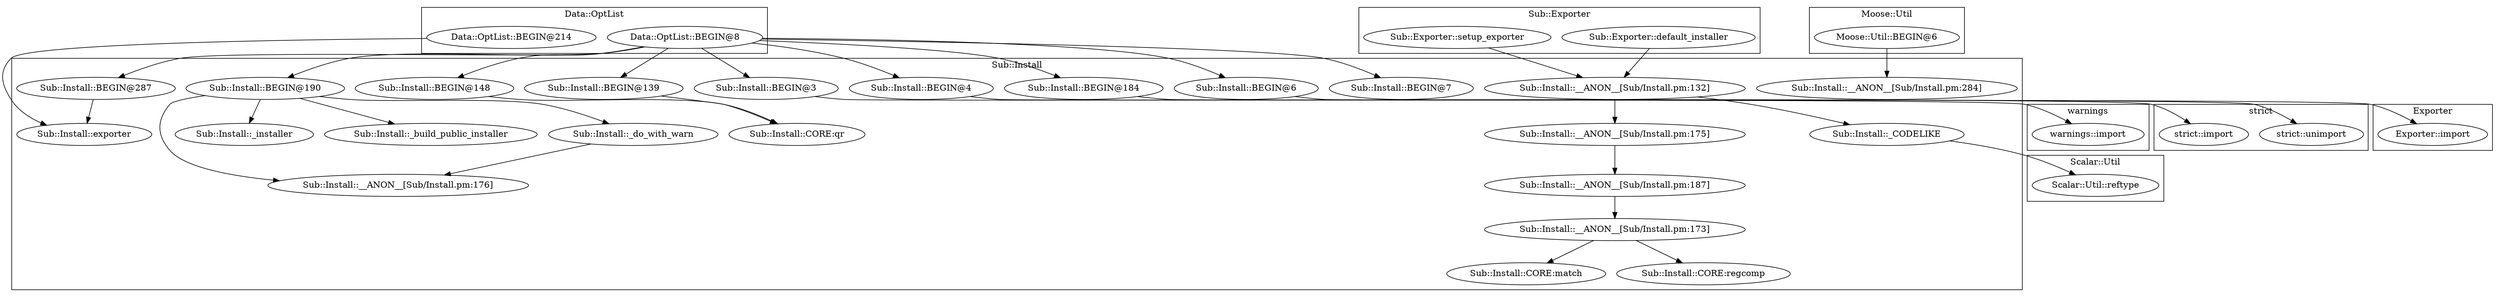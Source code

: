 digraph {
graph [overlap=false]
subgraph cluster_warnings {
	label="warnings";
	"warnings::import";
}
subgraph cluster_Data_OptList {
	label="Data::OptList";
	"Data::OptList::BEGIN@8";
	"Data::OptList::BEGIN@214";
}
subgraph cluster_Sub_Install {
	label="Sub::Install";
	"Sub::Install::BEGIN@148";
	"Sub::Install::__ANON__[Sub/Install.pm:176]";
	"Sub::Install::_installer";
	"Sub::Install::BEGIN@3";
	"Sub::Install::BEGIN@184";
	"Sub::Install::BEGIN@6";
	"Sub::Install::__ANON__[Sub/Install.pm:187]";
	"Sub::Install::__ANON__[Sub/Install.pm:284]";
	"Sub::Install::BEGIN@139";
	"Sub::Install::CORE:match";
	"Sub::Install::__ANON__[Sub/Install.pm:175]";
	"Sub::Install::_CODELIKE";
	"Sub::Install::__ANON__[Sub/Install.pm:173]";
	"Sub::Install::__ANON__[Sub/Install.pm:132]";
	"Sub::Install::exporter";
	"Sub::Install::BEGIN@4";
	"Sub::Install::CORE:qr";
	"Sub::Install::_build_public_installer";
	"Sub::Install::BEGIN@287";
	"Sub::Install::_do_with_warn";
	"Sub::Install::BEGIN@190";
	"Sub::Install::BEGIN@7";
	"Sub::Install::CORE:regcomp";
}
subgraph cluster_Scalar_Util {
	label="Scalar::Util";
	"Scalar::Util::reftype";
}
subgraph cluster_Sub_Exporter {
	label="Sub::Exporter";
	"Sub::Exporter::default_installer";
	"Sub::Exporter::setup_exporter";
}
subgraph cluster_Moose_Util {
	label="Moose::Util";
	"Moose::Util::BEGIN@6";
}
subgraph cluster_strict {
	label="strict";
	"strict::import";
	"strict::unimport";
}
subgraph cluster_Exporter {
	label="Exporter";
	"Exporter::import";
}
"Sub::Exporter::default_installer" -> "Sub::Install::__ANON__[Sub/Install.pm:132]";
"Sub::Exporter::setup_exporter" -> "Sub::Install::__ANON__[Sub/Install.pm:132]";
"Sub::Install::BEGIN@6" -> "Exporter::import";
"Sub::Install::_do_with_warn" -> "Sub::Install::__ANON__[Sub/Install.pm:176]";
"Sub::Install::BEGIN@190" -> "Sub::Install::__ANON__[Sub/Install.pm:176]";
"Sub::Install::__ANON__[Sub/Install.pm:187]" -> "Sub::Install::__ANON__[Sub/Install.pm:173]";
"Sub::Install::BEGIN@287" -> "Sub::Install::exporter";
"Data::OptList::BEGIN@214" -> "Sub::Install::exporter";
"Data::OptList::BEGIN@8" -> "Sub::Install::BEGIN@4";
"Sub::Install::BEGIN@139" -> "Sub::Install::CORE:qr";
"Sub::Install::BEGIN@148" -> "Sub::Install::CORE:qr";
"Sub::Install::__ANON__[Sub/Install.pm:175]" -> "Sub::Install::__ANON__[Sub/Install.pm:187]";
"Sub::Install::__ANON__[Sub/Install.pm:132]" -> "Sub::Install::__ANON__[Sub/Install.pm:175]";
"Data::OptList::BEGIN@8" -> "Sub::Install::BEGIN@190";
"Sub::Install::__ANON__[Sub/Install.pm:173]" -> "Sub::Install::CORE:regcomp";
"Data::OptList::BEGIN@8" -> "Sub::Install::BEGIN@148";
"Sub::Install::__ANON__[Sub/Install.pm:173]" -> "Sub::Install::CORE:match";
"Sub::Install::BEGIN@190" -> "Sub::Install::_installer";
"Moose::Util::BEGIN@6" -> "Sub::Install::__ANON__[Sub/Install.pm:284]";
"Data::OptList::BEGIN@8" -> "Sub::Install::BEGIN@287";
"Sub::Install::BEGIN@190" -> "Sub::Install::_do_with_warn";
"Sub::Install::_CODELIKE" -> "Scalar::Util::reftype";
"Sub::Install::BEGIN@184" -> "strict::unimport";
"Data::OptList::BEGIN@8" -> "Sub::Install::BEGIN@3";
"Data::OptList::BEGIN@8" -> "Sub::Install::BEGIN@6";
"Sub::Install::__ANON__[Sub/Install.pm:132]" -> "Sub::Install::_CODELIKE";
"Sub::Install::BEGIN@3" -> "warnings::import";
"Data::OptList::BEGIN@8" -> "Sub::Install::BEGIN@7";
"Data::OptList::BEGIN@8" -> "Sub::Install::BEGIN@184";
"Data::OptList::BEGIN@8" -> "Sub::Install::BEGIN@139";
"Sub::Install::BEGIN@190" -> "Sub::Install::_build_public_installer";
"Sub::Install::BEGIN@4" -> "strict::import";
}
